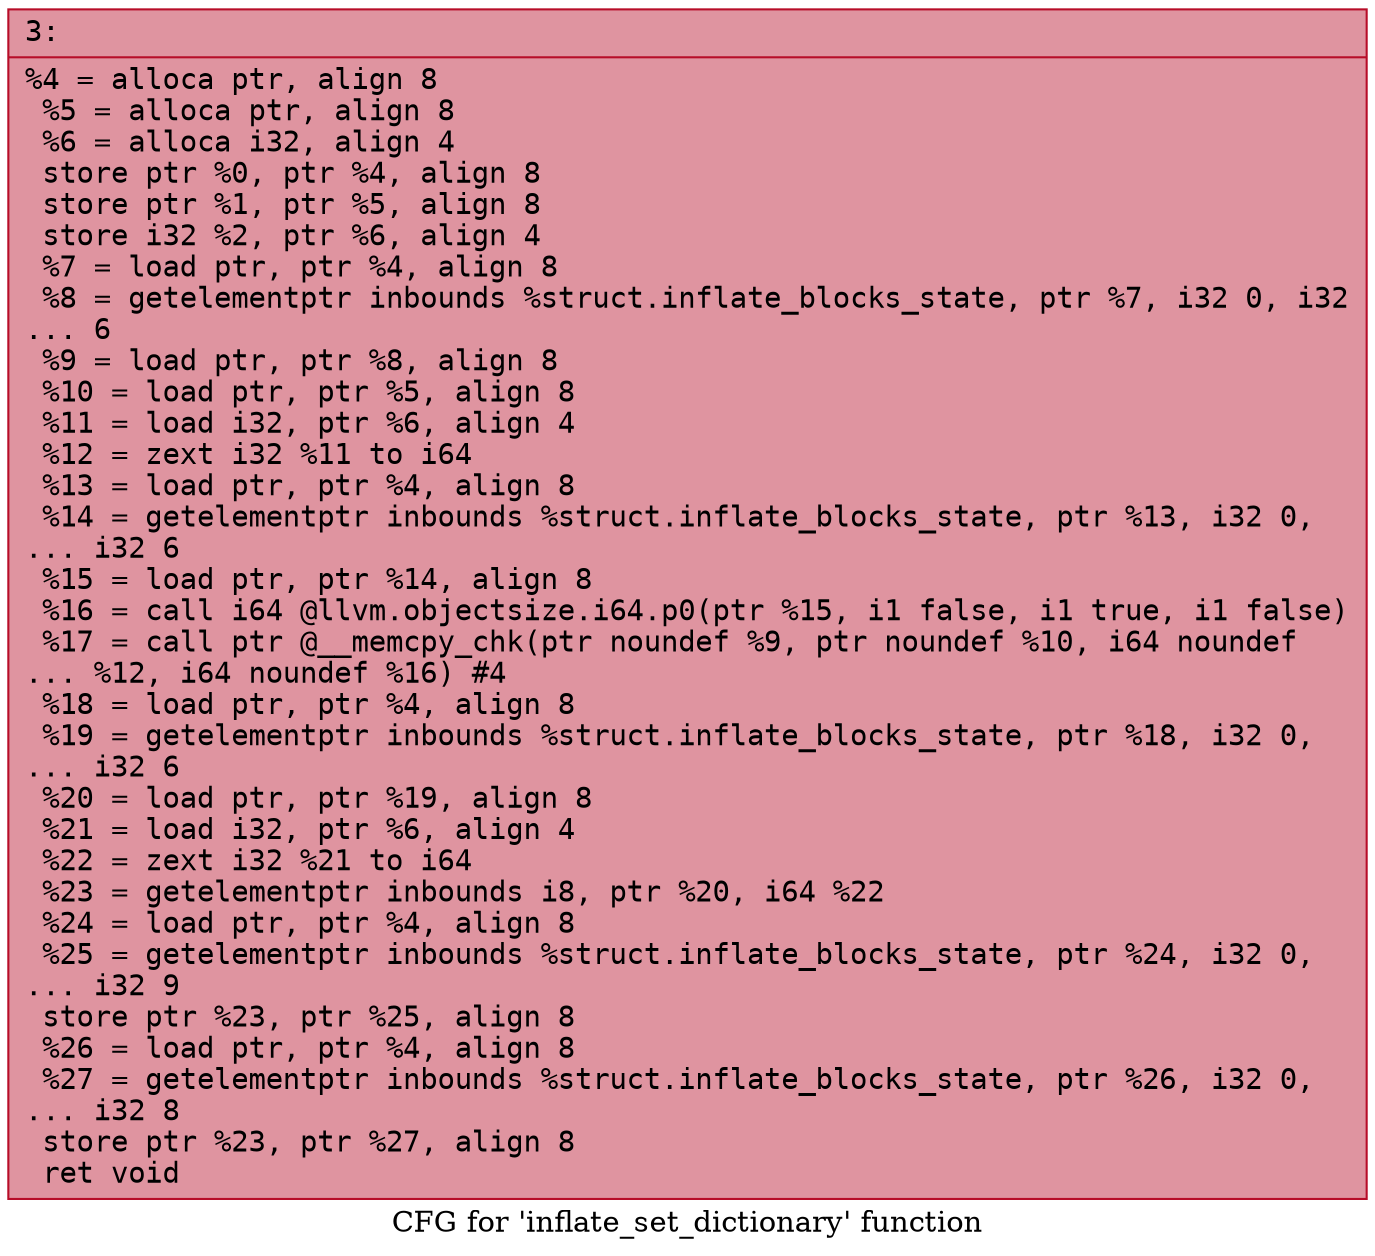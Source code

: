 digraph "CFG for 'inflate_set_dictionary' function" {
	label="CFG for 'inflate_set_dictionary' function";

	Node0x600001f64320 [shape=record,color="#b70d28ff", style=filled, fillcolor="#b70d2870" fontname="Courier",label="{3:\l|  %4 = alloca ptr, align 8\l  %5 = alloca ptr, align 8\l  %6 = alloca i32, align 4\l  store ptr %0, ptr %4, align 8\l  store ptr %1, ptr %5, align 8\l  store i32 %2, ptr %6, align 4\l  %7 = load ptr, ptr %4, align 8\l  %8 = getelementptr inbounds %struct.inflate_blocks_state, ptr %7, i32 0, i32\l... 6\l  %9 = load ptr, ptr %8, align 8\l  %10 = load ptr, ptr %5, align 8\l  %11 = load i32, ptr %6, align 4\l  %12 = zext i32 %11 to i64\l  %13 = load ptr, ptr %4, align 8\l  %14 = getelementptr inbounds %struct.inflate_blocks_state, ptr %13, i32 0,\l... i32 6\l  %15 = load ptr, ptr %14, align 8\l  %16 = call i64 @llvm.objectsize.i64.p0(ptr %15, i1 false, i1 true, i1 false)\l  %17 = call ptr @__memcpy_chk(ptr noundef %9, ptr noundef %10, i64 noundef\l... %12, i64 noundef %16) #4\l  %18 = load ptr, ptr %4, align 8\l  %19 = getelementptr inbounds %struct.inflate_blocks_state, ptr %18, i32 0,\l... i32 6\l  %20 = load ptr, ptr %19, align 8\l  %21 = load i32, ptr %6, align 4\l  %22 = zext i32 %21 to i64\l  %23 = getelementptr inbounds i8, ptr %20, i64 %22\l  %24 = load ptr, ptr %4, align 8\l  %25 = getelementptr inbounds %struct.inflate_blocks_state, ptr %24, i32 0,\l... i32 9\l  store ptr %23, ptr %25, align 8\l  %26 = load ptr, ptr %4, align 8\l  %27 = getelementptr inbounds %struct.inflate_blocks_state, ptr %26, i32 0,\l... i32 8\l  store ptr %23, ptr %27, align 8\l  ret void\l}"];
}
